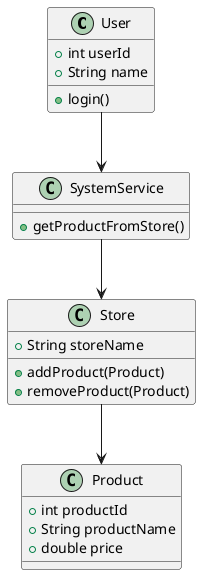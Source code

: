 @startuml project
class User {
  +int userId
  +String name
  +login()
}

class SystemService {
  +getProductFromStore()
}

User --> SystemService
class Product {
  +int productId
  +String productName
  +double price
}

class Store {
  +String storeName
  +addProduct(Product)
  +removeProduct(Product)
}

SystemService --> Store
Store --> Product



@enduml